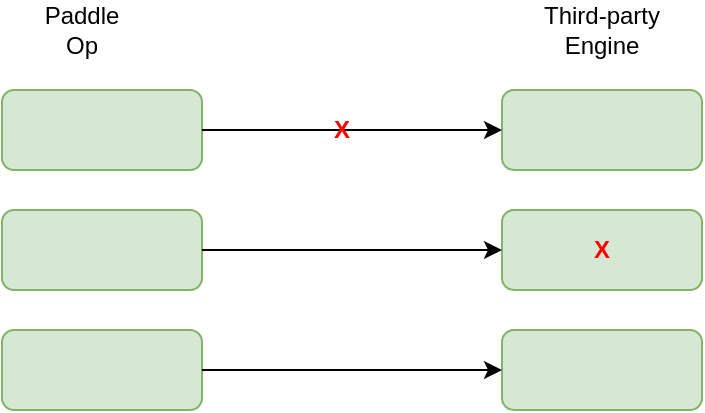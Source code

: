 <mxfile version="14.8.5" type="github">
  <diagram id="DF-CYjWvTKp4_uonpDw1" name="Page-1">
    <mxGraphModel dx="1298" dy="808" grid="1" gridSize="10" guides="1" tooltips="1" connect="1" arrows="1" fold="1" page="1" pageScale="1" pageWidth="827" pageHeight="1169" math="0" shadow="0">
      <root>
        <mxCell id="0" />
        <mxCell id="1" parent="0" />
        <mxCell id="R6PfkZe7wR7GaLmwO6dH-2" value="" style="rounded=1;whiteSpace=wrap;html=1;fillColor=#d5e8d4;strokeColor=#82b366;" vertex="1" parent="1">
          <mxGeometry x="50" y="70" width="100" height="40" as="geometry" />
        </mxCell>
        <mxCell id="R6PfkZe7wR7GaLmwO6dH-3" value="" style="rounded=1;whiteSpace=wrap;html=1;fillColor=#d5e8d4;strokeColor=#82b366;" vertex="1" parent="1">
          <mxGeometry x="50" y="130" width="100" height="40" as="geometry" />
        </mxCell>
        <mxCell id="R6PfkZe7wR7GaLmwO6dH-4" value="" style="rounded=1;whiteSpace=wrap;html=1;fillColor=#d5e8d4;strokeColor=#82b366;" vertex="1" parent="1">
          <mxGeometry x="50" y="190" width="100" height="40" as="geometry" />
        </mxCell>
        <mxCell id="R6PfkZe7wR7GaLmwO6dH-5" value="" style="rounded=1;whiteSpace=wrap;html=1;fillColor=#d5e8d4;strokeColor=#82b366;" vertex="1" parent="1">
          <mxGeometry x="300" y="70" width="100" height="40" as="geometry" />
        </mxCell>
        <mxCell id="R6PfkZe7wR7GaLmwO6dH-6" value="" style="rounded=1;whiteSpace=wrap;html=1;fillColor=#d5e8d4;strokeColor=#82b366;" vertex="1" parent="1">
          <mxGeometry x="300" y="130" width="100" height="40" as="geometry" />
        </mxCell>
        <mxCell id="R6PfkZe7wR7GaLmwO6dH-7" value="" style="rounded=1;whiteSpace=wrap;html=1;fillColor=#d5e8d4;strokeColor=#82b366;" vertex="1" parent="1">
          <mxGeometry x="300" y="190" width="100" height="40" as="geometry" />
        </mxCell>
        <mxCell id="R6PfkZe7wR7GaLmwO6dH-8" value="" style="endArrow=classic;html=1;exitX=1;exitY=0.5;exitDx=0;exitDy=0;entryX=0;entryY=0.5;entryDx=0;entryDy=0;" edge="1" parent="1" source="R6PfkZe7wR7GaLmwO6dH-2" target="R6PfkZe7wR7GaLmwO6dH-5">
          <mxGeometry width="50" height="50" relative="1" as="geometry">
            <mxPoint x="390" y="440" as="sourcePoint" />
            <mxPoint x="440" y="390" as="targetPoint" />
          </mxGeometry>
        </mxCell>
        <mxCell id="R6PfkZe7wR7GaLmwO6dH-9" value="" style="endArrow=classic;html=1;exitX=1;exitY=0.5;exitDx=0;exitDy=0;entryX=0;entryY=0.5;entryDx=0;entryDy=0;" edge="1" parent="1" source="R6PfkZe7wR7GaLmwO6dH-3" target="R6PfkZe7wR7GaLmwO6dH-6">
          <mxGeometry width="50" height="50" relative="1" as="geometry">
            <mxPoint x="160" y="100" as="sourcePoint" />
            <mxPoint x="310" y="100" as="targetPoint" />
          </mxGeometry>
        </mxCell>
        <mxCell id="R6PfkZe7wR7GaLmwO6dH-10" value="" style="endArrow=classic;html=1;exitX=1;exitY=0.5;exitDx=0;exitDy=0;entryX=0;entryY=0.5;entryDx=0;entryDy=0;" edge="1" parent="1" source="R6PfkZe7wR7GaLmwO6dH-4" target="R6PfkZe7wR7GaLmwO6dH-7">
          <mxGeometry width="50" height="50" relative="1" as="geometry">
            <mxPoint x="160" y="160" as="sourcePoint" />
            <mxPoint x="310" y="160" as="targetPoint" />
          </mxGeometry>
        </mxCell>
        <mxCell id="R6PfkZe7wR7GaLmwO6dH-11" value="&lt;font color=&quot;#ff0000&quot;&gt;&lt;b&gt;X&lt;/b&gt;&lt;/font&gt;" style="text;html=1;strokeColor=none;fillColor=none;align=center;verticalAlign=middle;whiteSpace=wrap;rounded=0;" vertex="1" parent="1">
          <mxGeometry x="200" y="80" width="40" height="20" as="geometry" />
        </mxCell>
        <mxCell id="R6PfkZe7wR7GaLmwO6dH-12" value="&lt;font color=&quot;#ff0000&quot;&gt;&lt;b&gt;X&lt;/b&gt;&lt;/font&gt;" style="text;html=1;strokeColor=none;fillColor=none;align=center;verticalAlign=middle;whiteSpace=wrap;rounded=0;" vertex="1" parent="1">
          <mxGeometry x="330" y="140" width="40" height="20" as="geometry" />
        </mxCell>
        <mxCell id="R6PfkZe7wR7GaLmwO6dH-13" value="Paddle Op" style="text;html=1;strokeColor=none;fillColor=none;align=center;verticalAlign=middle;whiteSpace=wrap;rounded=0;" vertex="1" parent="1">
          <mxGeometry x="70" y="30" width="40" height="20" as="geometry" />
        </mxCell>
        <mxCell id="R6PfkZe7wR7GaLmwO6dH-14" value="Third-party Engine" style="text;html=1;strokeColor=none;fillColor=none;align=center;verticalAlign=middle;whiteSpace=wrap;rounded=0;" vertex="1" parent="1">
          <mxGeometry x="320" y="30" width="60" height="20" as="geometry" />
        </mxCell>
      </root>
    </mxGraphModel>
  </diagram>
</mxfile>
